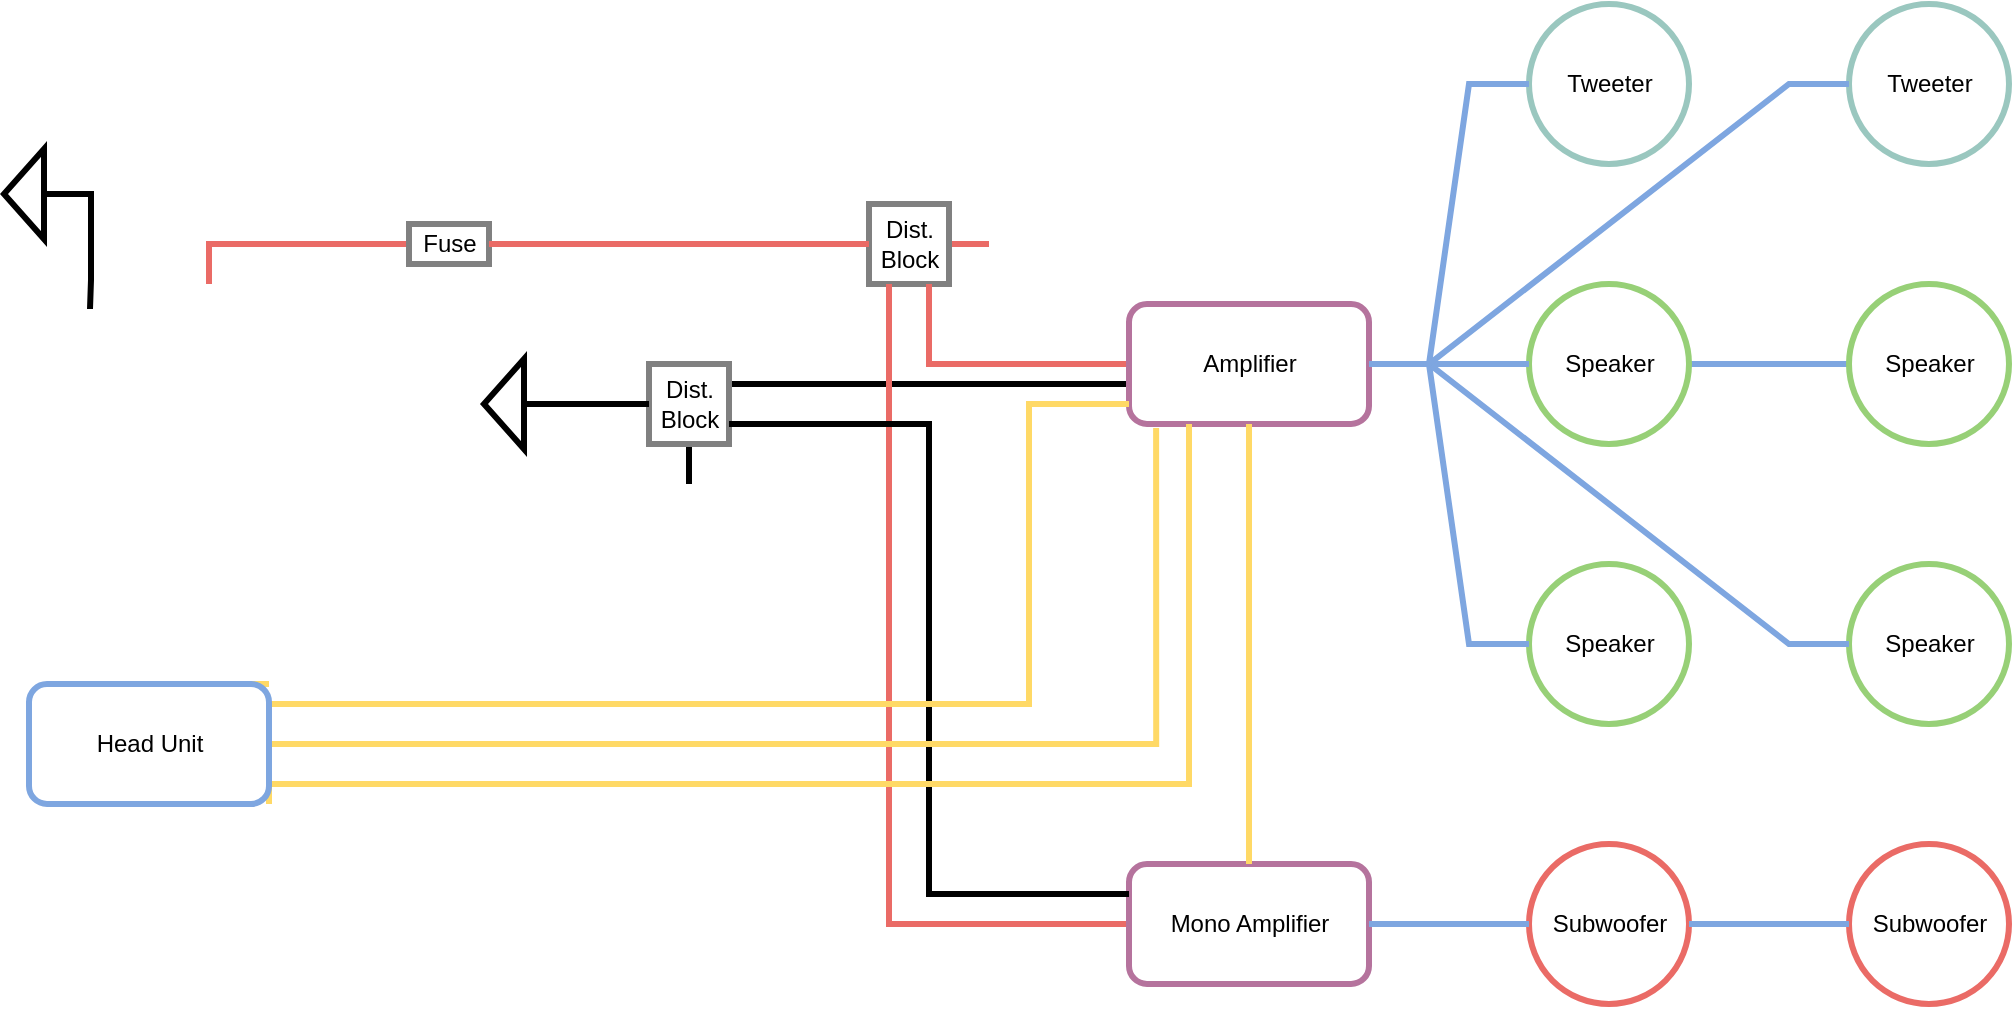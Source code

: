<mxfile version="20.5.2" type="github">
  <diagram id="3US8Cws5q77gIgs7kbSS" name="Page-1">
    <mxGraphModel dx="1143" dy="1615" grid="1" gridSize="10" guides="1" tooltips="1" connect="1" arrows="1" fold="1" page="1" pageScale="1" pageWidth="1100" pageHeight="850" math="0" shadow="0">
      <root>
        <mxCell id="0" />
        <mxCell id="1" parent="0" />
        <mxCell id="_6cfe_EumQ2GmOHVlZRL-25" style="edgeStyle=entityRelationEdgeStyle;rounded=0;orthogonalLoop=1;jettySize=auto;html=1;entryX=0;entryY=0.5;entryDx=0;entryDy=0;strokeColor=#7EA6E0;strokeWidth=3;endArrow=none;endFill=0;" edge="1" parent="1" source="_6cfe_EumQ2GmOHVlZRL-6" target="_6cfe_EumQ2GmOHVlZRL-14">
          <mxGeometry relative="1" as="geometry" />
        </mxCell>
        <mxCell id="_6cfe_EumQ2GmOHVlZRL-46" style="edgeStyle=orthogonalEdgeStyle;rounded=0;orthogonalLoop=1;jettySize=auto;html=1;entryX=0.333;entryY=0.667;entryDx=0;entryDy=0;entryPerimeter=0;strokeColor=#000000;strokeWidth=3;endArrow=none;endFill=0;exitX=1;exitY=0.25;exitDx=0;exitDy=0;" edge="1" parent="1" source="_6cfe_EumQ2GmOHVlZRL-2" target="_6cfe_EumQ2GmOHVlZRL-6">
          <mxGeometry relative="1" as="geometry" />
        </mxCell>
        <mxCell id="_6cfe_EumQ2GmOHVlZRL-1" value="" style="shape=image;html=1;verticalAlign=top;verticalLabelPosition=bottom;labelBackgroundColor=#ffffff;imageAspect=0;aspect=fixed;image=https://cdn3.iconfinder.com/data/icons/energy-and-power-glyph-24-px/24/Automotive_battery_battery_charging_car_battery_truck_battery_vehicle_battery_3-128.png" vertex="1" parent="1">
          <mxGeometry x="52.5" y="300" width="120" height="120" as="geometry" />
        </mxCell>
        <mxCell id="_6cfe_EumQ2GmOHVlZRL-49" style="edgeStyle=orthogonalEdgeStyle;rounded=0;orthogonalLoop=1;jettySize=auto;html=1;strokeColor=#000000;strokeWidth=3;endArrow=none;endFill=0;" edge="1" parent="1" source="_6cfe_EumQ2GmOHVlZRL-2">
          <mxGeometry relative="1" as="geometry">
            <mxPoint x="382.5" y="380" as="targetPoint" />
          </mxGeometry>
        </mxCell>
        <mxCell id="_6cfe_EumQ2GmOHVlZRL-2" value="Dist.&lt;br&gt;Block" style="whiteSpace=wrap;html=1;aspect=fixed;strokeWidth=3;strokeColor=#808080;" vertex="1" parent="1">
          <mxGeometry x="362.5" y="340" width="40" height="40" as="geometry" />
        </mxCell>
        <mxCell id="_6cfe_EumQ2GmOHVlZRL-38" style="edgeStyle=orthogonalEdgeStyle;rounded=0;orthogonalLoop=1;jettySize=auto;html=1;strokeColor=#EA6B66;strokeWidth=3;endArrow=none;endFill=0;" edge="1" parent="1" source="_6cfe_EumQ2GmOHVlZRL-3">
          <mxGeometry relative="1" as="geometry">
            <mxPoint x="532.5" y="280" as="targetPoint" />
          </mxGeometry>
        </mxCell>
        <mxCell id="_6cfe_EumQ2GmOHVlZRL-3" value="Dist.&lt;br&gt;Block" style="whiteSpace=wrap;html=1;aspect=fixed;strokeWidth=3;strokeColor=#808080;" vertex="1" parent="1">
          <mxGeometry x="472.5" y="260" width="40" height="40" as="geometry" />
        </mxCell>
        <mxCell id="_6cfe_EumQ2GmOHVlZRL-40" style="edgeStyle=orthogonalEdgeStyle;rounded=0;orthogonalLoop=1;jettySize=auto;html=1;strokeColor=#EA6B66;strokeWidth=3;endArrow=none;endFill=0;entryX=0.75;entryY=0;entryDx=0;entryDy=0;" edge="1" parent="1" source="_6cfe_EumQ2GmOHVlZRL-5" target="_6cfe_EumQ2GmOHVlZRL-1">
          <mxGeometry relative="1" as="geometry" />
        </mxCell>
        <mxCell id="_6cfe_EumQ2GmOHVlZRL-5" value="Fuse" style="rounded=0;whiteSpace=wrap;html=1;strokeColor=#808080;strokeWidth=3;" vertex="1" parent="1">
          <mxGeometry x="242.5" y="270" width="40" height="20" as="geometry" />
        </mxCell>
        <mxCell id="_6cfe_EumQ2GmOHVlZRL-39" style="edgeStyle=orthogonalEdgeStyle;rounded=0;orthogonalLoop=1;jettySize=auto;html=1;entryX=1;entryY=0.5;entryDx=0;entryDy=0;strokeColor=#EA6B66;strokeWidth=3;endArrow=none;endFill=0;" edge="1" parent="1" source="_6cfe_EumQ2GmOHVlZRL-3" target="_6cfe_EumQ2GmOHVlZRL-5">
          <mxGeometry relative="1" as="geometry" />
        </mxCell>
        <mxCell id="_6cfe_EumQ2GmOHVlZRL-33" style="edgeStyle=orthogonalEdgeStyle;rounded=0;orthogonalLoop=1;jettySize=auto;html=1;entryX=0.75;entryY=1;entryDx=0;entryDy=0;strokeColor=#EA6B66;strokeWidth=3;endArrow=none;endFill=0;" edge="1" parent="1" source="_6cfe_EumQ2GmOHVlZRL-6" target="_6cfe_EumQ2GmOHVlZRL-3">
          <mxGeometry relative="1" as="geometry" />
        </mxCell>
        <mxCell id="_6cfe_EumQ2GmOHVlZRL-6" value="Amplifier" style="rounded=1;whiteSpace=wrap;html=1;strokeColor=#B5739D;strokeWidth=3;" vertex="1" parent="1">
          <mxGeometry x="602.5" y="310" width="120" height="60" as="geometry" />
        </mxCell>
        <mxCell id="_6cfe_EumQ2GmOHVlZRL-35" style="edgeStyle=orthogonalEdgeStyle;rounded=0;orthogonalLoop=1;jettySize=auto;html=1;strokeColor=#EA6B66;strokeWidth=3;endArrow=none;endFill=0;entryX=0.25;entryY=1;entryDx=0;entryDy=0;" edge="1" parent="1" source="_6cfe_EumQ2GmOHVlZRL-7" target="_6cfe_EumQ2GmOHVlZRL-3">
          <mxGeometry relative="1" as="geometry">
            <mxPoint x="502.5" y="330" as="targetPoint" />
          </mxGeometry>
        </mxCell>
        <mxCell id="_6cfe_EumQ2GmOHVlZRL-7" value="Mono Amplifier" style="rounded=1;whiteSpace=wrap;html=1;strokeColor=#B5739D;strokeWidth=3;" vertex="1" parent="1">
          <mxGeometry x="602.5" y="590" width="120" height="60" as="geometry" />
        </mxCell>
        <mxCell id="_6cfe_EumQ2GmOHVlZRL-47" style="edgeStyle=orthogonalEdgeStyle;rounded=0;orthogonalLoop=1;jettySize=auto;html=1;entryX=0;entryY=0.25;entryDx=0;entryDy=0;strokeColor=#000000;strokeWidth=3;endArrow=none;endFill=0;exitX=1;exitY=0.75;exitDx=0;exitDy=0;" edge="1" parent="1" source="_6cfe_EumQ2GmOHVlZRL-2" target="_6cfe_EumQ2GmOHVlZRL-7">
          <mxGeometry relative="1" as="geometry" />
        </mxCell>
        <mxCell id="_6cfe_EumQ2GmOHVlZRL-28" style="rounded=0;orthogonalLoop=1;jettySize=auto;html=1;strokeColor=#FFD966;strokeWidth=3;endArrow=none;endFill=0;" edge="1" parent="1" source="_6cfe_EumQ2GmOHVlZRL-6" target="_6cfe_EumQ2GmOHVlZRL-7">
          <mxGeometry relative="1" as="geometry" />
        </mxCell>
        <mxCell id="_6cfe_EumQ2GmOHVlZRL-29" style="edgeStyle=orthogonalEdgeStyle;rounded=0;orthogonalLoop=1;jettySize=auto;html=1;entryX=0.113;entryY=1.033;entryDx=0;entryDy=0;strokeColor=#FFD966;strokeWidth=3;endArrow=none;endFill=0;exitX=1;exitY=0;exitDx=0;exitDy=0;entryPerimeter=0;" edge="1" parent="1" source="_6cfe_EumQ2GmOHVlZRL-8" target="_6cfe_EumQ2GmOHVlZRL-6">
          <mxGeometry relative="1" as="geometry">
            <mxPoint x="172.5" y="520" as="sourcePoint" />
            <Array as="points">
              <mxPoint x="162.5" y="530" />
              <mxPoint x="616.5" y="530" />
            </Array>
          </mxGeometry>
        </mxCell>
        <mxCell id="_6cfe_EumQ2GmOHVlZRL-30" style="edgeStyle=orthogonalEdgeStyle;rounded=0;orthogonalLoop=1;jettySize=auto;html=1;strokeColor=#FFD966;strokeWidth=3;endArrow=none;endFill=0;exitX=1;exitY=0.5;exitDx=0;exitDy=0;" edge="1" parent="1" source="_6cfe_EumQ2GmOHVlZRL-8">
          <mxGeometry relative="1" as="geometry">
            <mxPoint x="602.5" y="360" as="targetPoint" />
            <Array as="points">
              <mxPoint x="162.5" y="510" />
              <mxPoint x="552.5" y="510" />
              <mxPoint x="552.5" y="360" />
            </Array>
          </mxGeometry>
        </mxCell>
        <mxCell id="_6cfe_EumQ2GmOHVlZRL-32" style="edgeStyle=orthogonalEdgeStyle;rounded=0;orthogonalLoop=1;jettySize=auto;html=1;exitX=1;exitY=1;exitDx=0;exitDy=0;strokeColor=#FFD966;strokeWidth=3;endArrow=none;endFill=0;" edge="1" parent="1" source="_6cfe_EumQ2GmOHVlZRL-8">
          <mxGeometry relative="1" as="geometry">
            <mxPoint x="632.5" y="370" as="targetPoint" />
            <Array as="points">
              <mxPoint x="162.5" y="550" />
              <mxPoint x="632.5" y="550" />
              <mxPoint x="632.5" y="370" />
            </Array>
          </mxGeometry>
        </mxCell>
        <mxCell id="_6cfe_EumQ2GmOHVlZRL-8" value="Head Unit" style="rounded=1;whiteSpace=wrap;html=1;strokeColor=#7EA6E0;strokeWidth=3;" vertex="1" parent="1">
          <mxGeometry x="52.5" y="500" width="120" height="60" as="geometry" />
        </mxCell>
        <mxCell id="_6cfe_EumQ2GmOHVlZRL-9" value="Subwoofer" style="ellipse;whiteSpace=wrap;html=1;aspect=fixed;strokeColor=#EA6B66;strokeWidth=3;" vertex="1" parent="1">
          <mxGeometry x="802.5" y="580" width="80" height="80" as="geometry" />
        </mxCell>
        <mxCell id="_6cfe_EumQ2GmOHVlZRL-10" value="Subwoofer" style="ellipse;whiteSpace=wrap;html=1;aspect=fixed;strokeColor=#EA6B66;strokeWidth=3;" vertex="1" parent="1">
          <mxGeometry x="962.5" y="580" width="80" height="80" as="geometry" />
        </mxCell>
        <mxCell id="_6cfe_EumQ2GmOHVlZRL-19" style="edgeStyle=entityRelationEdgeStyle;rounded=0;orthogonalLoop=1;jettySize=auto;html=1;entryX=0;entryY=0.5;entryDx=0;entryDy=0;endArrow=none;endFill=0;strokeColor=#7EA6E0;strokeWidth=3;" edge="1" parent="1" source="_6cfe_EumQ2GmOHVlZRL-9" target="_6cfe_EumQ2GmOHVlZRL-10">
          <mxGeometry relative="1" as="geometry" />
        </mxCell>
        <mxCell id="_6cfe_EumQ2GmOHVlZRL-11" value="Speaker" style="ellipse;whiteSpace=wrap;html=1;aspect=fixed;strokeColor=#97D077;strokeWidth=3;" vertex="1" parent="1">
          <mxGeometry x="802.5" y="440" width="80" height="80" as="geometry" />
        </mxCell>
        <mxCell id="_6cfe_EumQ2GmOHVlZRL-26" style="edgeStyle=entityRelationEdgeStyle;rounded=0;orthogonalLoop=1;jettySize=auto;html=1;entryX=0;entryY=0.5;entryDx=0;entryDy=0;strokeColor=#7EA6E0;strokeWidth=3;endArrow=none;endFill=0;" edge="1" parent="1" source="_6cfe_EumQ2GmOHVlZRL-6" target="_6cfe_EumQ2GmOHVlZRL-11">
          <mxGeometry relative="1" as="geometry" />
        </mxCell>
        <mxCell id="_6cfe_EumQ2GmOHVlZRL-12" value="Speaker" style="ellipse;whiteSpace=wrap;html=1;aspect=fixed;strokeColor=#97D077;strokeWidth=3;" vertex="1" parent="1">
          <mxGeometry x="962.5" y="440" width="80" height="80" as="geometry" />
        </mxCell>
        <mxCell id="_6cfe_EumQ2GmOHVlZRL-27" style="edgeStyle=entityRelationEdgeStyle;rounded=0;orthogonalLoop=1;jettySize=auto;html=1;entryX=0;entryY=0.5;entryDx=0;entryDy=0;strokeColor=#7EA6E0;strokeWidth=3;endArrow=none;endFill=0;" edge="1" parent="1" source="_6cfe_EumQ2GmOHVlZRL-6" target="_6cfe_EumQ2GmOHVlZRL-12">
          <mxGeometry relative="1" as="geometry" />
        </mxCell>
        <mxCell id="_6cfe_EumQ2GmOHVlZRL-13" value="Speaker" style="ellipse;whiteSpace=wrap;html=1;aspect=fixed;strokeColor=#97D077;strokeWidth=3;" vertex="1" parent="1">
          <mxGeometry x="802.5" y="300" width="80" height="80" as="geometry" />
        </mxCell>
        <mxCell id="_6cfe_EumQ2GmOHVlZRL-22" style="edgeStyle=orthogonalEdgeStyle;rounded=0;orthogonalLoop=1;jettySize=auto;html=1;entryX=0;entryY=0.5;entryDx=0;entryDy=0;strokeColor=#7EA6E0;strokeWidth=3;endArrow=none;endFill=0;" edge="1" parent="1" source="_6cfe_EumQ2GmOHVlZRL-6" target="_6cfe_EumQ2GmOHVlZRL-13">
          <mxGeometry relative="1" as="geometry" />
        </mxCell>
        <mxCell id="_6cfe_EumQ2GmOHVlZRL-14" value="Speaker" style="ellipse;whiteSpace=wrap;html=1;aspect=fixed;strokeColor=#97D077;strokeWidth=3;" vertex="1" parent="1">
          <mxGeometry x="962.5" y="300" width="80" height="80" as="geometry" />
        </mxCell>
        <mxCell id="_6cfe_EumQ2GmOHVlZRL-15" value="Tweeter" style="ellipse;whiteSpace=wrap;html=1;aspect=fixed;strokeColor=#9AC7BF;strokeWidth=3;" vertex="1" parent="1">
          <mxGeometry x="802.5" y="160" width="80" height="80" as="geometry" />
        </mxCell>
        <mxCell id="_6cfe_EumQ2GmOHVlZRL-23" style="edgeStyle=entityRelationEdgeStyle;rounded=0;orthogonalLoop=1;jettySize=auto;html=1;entryX=0;entryY=0.5;entryDx=0;entryDy=0;strokeColor=#7EA6E0;strokeWidth=3;endArrow=none;endFill=0;" edge="1" parent="1" source="_6cfe_EumQ2GmOHVlZRL-6" target="_6cfe_EumQ2GmOHVlZRL-15">
          <mxGeometry relative="1" as="geometry" />
        </mxCell>
        <mxCell id="_6cfe_EumQ2GmOHVlZRL-16" value="Tweeter" style="ellipse;whiteSpace=wrap;html=1;aspect=fixed;strokeColor=#9AC7BF;strokeWidth=3;" vertex="1" parent="1">
          <mxGeometry x="962.5" y="160" width="80" height="80" as="geometry" />
        </mxCell>
        <mxCell id="_6cfe_EumQ2GmOHVlZRL-24" style="edgeStyle=entityRelationEdgeStyle;rounded=0;orthogonalLoop=1;jettySize=auto;html=1;entryX=0;entryY=0.5;entryDx=0;entryDy=0;strokeColor=#7EA6E0;strokeWidth=3;endArrow=none;endFill=0;" edge="1" parent="1" source="_6cfe_EumQ2GmOHVlZRL-6" target="_6cfe_EumQ2GmOHVlZRL-16">
          <mxGeometry relative="1" as="geometry" />
        </mxCell>
        <mxCell id="_6cfe_EumQ2GmOHVlZRL-18" value="" style="endArrow=none;html=1;rounded=0;exitX=1;exitY=0.5;exitDx=0;exitDy=0;entryX=0;entryY=0.5;entryDx=0;entryDy=0;strokeColor=#7EA6E0;strokeWidth=3;edgeStyle=entityRelationEdgeStyle;" edge="1" parent="1" source="_6cfe_EumQ2GmOHVlZRL-7" target="_6cfe_EumQ2GmOHVlZRL-9">
          <mxGeometry width="50" height="50" relative="1" as="geometry">
            <mxPoint x="742.5" y="620" as="sourcePoint" />
            <mxPoint x="742.5" y="670" as="targetPoint" />
          </mxGeometry>
        </mxCell>
        <mxCell id="_6cfe_EumQ2GmOHVlZRL-43" style="edgeStyle=orthogonalEdgeStyle;rounded=0;orthogonalLoop=1;jettySize=auto;html=1;strokeColor=#000000;strokeWidth=3;endArrow=none;endFill=0;" edge="1" parent="1" source="_6cfe_EumQ2GmOHVlZRL-41">
          <mxGeometry relative="1" as="geometry">
            <mxPoint x="83" y="312.5" as="targetPoint" />
            <Array as="points">
              <mxPoint x="83.5" y="255" />
              <mxPoint x="83.5" y="298" />
            </Array>
          </mxGeometry>
        </mxCell>
        <mxCell id="_6cfe_EumQ2GmOHVlZRL-41" value="" style="pointerEvents=1;verticalLabelPosition=bottom;shadow=0;dashed=0;align=center;html=1;verticalAlign=top;shape=mxgraph.electrical.signal_sources.signal_ground;strokeColor=#000000;strokeWidth=3;rotation=90;" vertex="1" parent="1">
          <mxGeometry x="32.5" y="240" width="45" height="30" as="geometry" />
        </mxCell>
        <mxCell id="_6cfe_EumQ2GmOHVlZRL-45" style="edgeStyle=orthogonalEdgeStyle;rounded=0;orthogonalLoop=1;jettySize=auto;html=1;entryX=0;entryY=0.5;entryDx=0;entryDy=0;strokeColor=#000000;strokeWidth=3;endArrow=none;endFill=0;" edge="1" parent="1" source="_6cfe_EumQ2GmOHVlZRL-44" target="_6cfe_EumQ2GmOHVlZRL-2">
          <mxGeometry relative="1" as="geometry" />
        </mxCell>
        <mxCell id="_6cfe_EumQ2GmOHVlZRL-44" value="" style="pointerEvents=1;verticalLabelPosition=bottom;shadow=0;dashed=0;align=center;html=1;verticalAlign=top;shape=mxgraph.electrical.signal_sources.signal_ground;strokeColor=#000000;strokeWidth=3;rotation=90;" vertex="1" parent="1">
          <mxGeometry x="272.5" y="345" width="45" height="30" as="geometry" />
        </mxCell>
      </root>
    </mxGraphModel>
  </diagram>
</mxfile>
